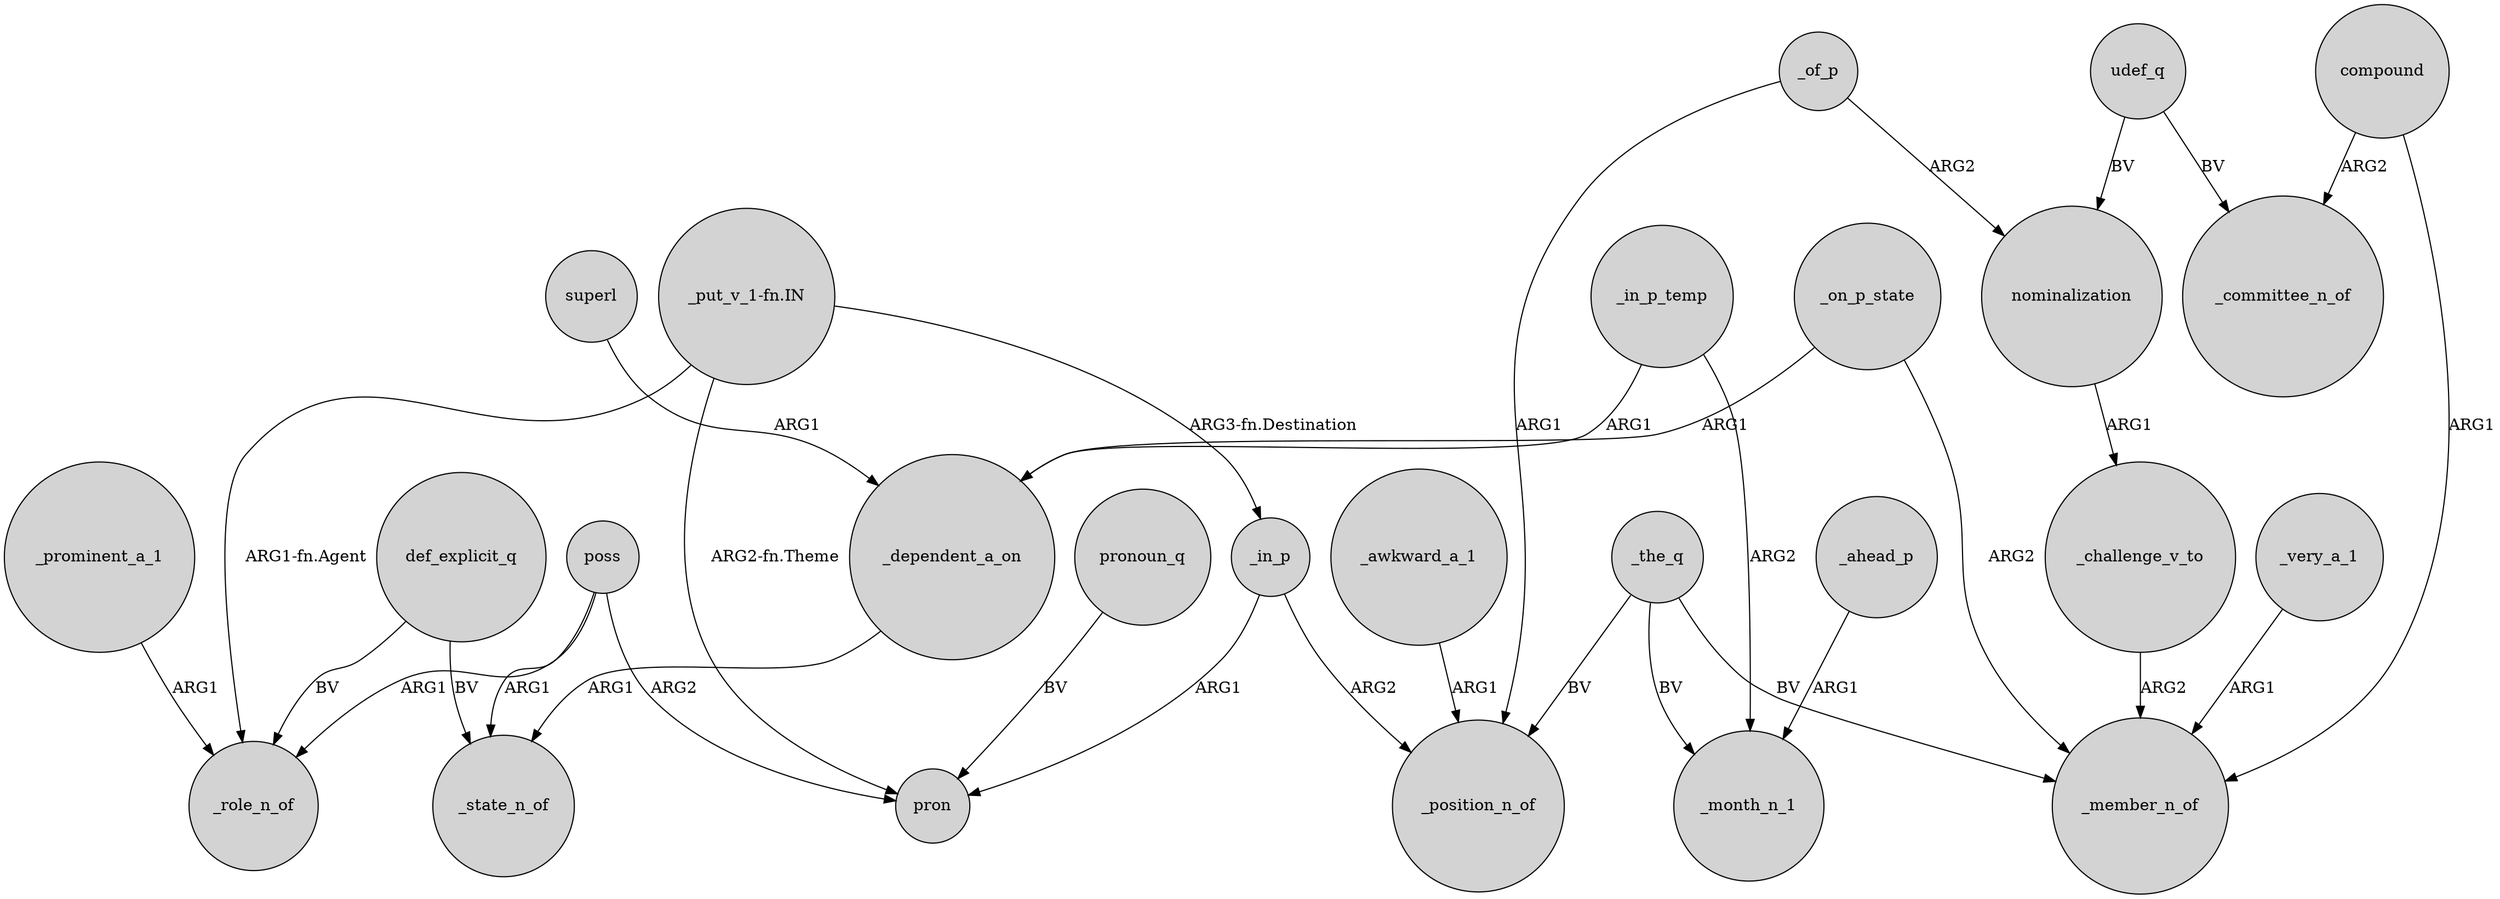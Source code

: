 digraph {
	node [shape=circle style=filled]
	_prominent_a_1 -> _role_n_of [label=ARG1]
	_in_p -> pron [label=ARG1]
	poss -> pron [label=ARG2]
	_on_p_state -> _member_n_of [label=ARG2]
	_ahead_p -> _month_n_1 [label=ARG1]
	_the_q -> _member_n_of [label=BV]
	def_explicit_q -> _state_n_of [label=BV]
	_in_p_temp -> _month_n_1 [label=ARG2]
	"_put_v_1-fn.IN" -> _in_p [label="ARG3-fn.Destination"]
	_in_p_temp -> _dependent_a_on [label=ARG1]
	_the_q -> _position_n_of [label=BV]
	"_put_v_1-fn.IN" -> _role_n_of [label="ARG1-fn.Agent"]
	udef_q -> _committee_n_of [label=BV]
	superl -> _dependent_a_on [label=ARG1]
	_very_a_1 -> _member_n_of [label=ARG1]
	_in_p -> _position_n_of [label=ARG2]
	poss -> _role_n_of [label=ARG1]
	_on_p_state -> _dependent_a_on [label=ARG1]
	_challenge_v_to -> _member_n_of [label=ARG2]
	pronoun_q -> pron [label=BV]
	_the_q -> _month_n_1 [label=BV]
	compound -> _committee_n_of [label=ARG2]
	_of_p -> nominalization [label=ARG2]
	_dependent_a_on -> _state_n_of [label=ARG1]
	udef_q -> nominalization [label=BV]
	"_put_v_1-fn.IN" -> pron [label="ARG2-fn.Theme"]
	nominalization -> _challenge_v_to [label=ARG1]
	def_explicit_q -> _role_n_of [label=BV]
	_awkward_a_1 -> _position_n_of [label=ARG1]
	poss -> _state_n_of [label=ARG1]
	_of_p -> _position_n_of [label=ARG1]
	compound -> _member_n_of [label=ARG1]
}
